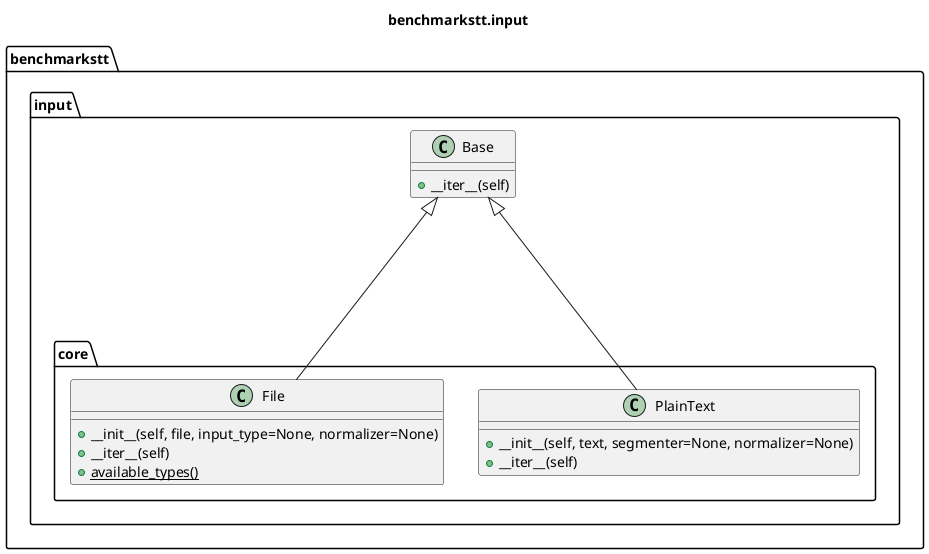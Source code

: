 @startuml

title benchmarkstt.input

package benchmarkstt.input {

	class benchmarkstt.input.Base [[https://benchmarkstt.readthedocs.io/en/latest/modules/benchmarkstt.input.html#benchmarkstt.input.Base]] {
		+__iter__(self)
	}


}

package benchmarkstt.input.core {

	class benchmarkstt.input.core.File [[https://benchmarkstt.readthedocs.io/en/latest/modules/benchmarkstt.input.core.html#benchmarkstt.input.core.File]] {
		+__init__(self, file, input_type=None, normalizer=None)
		+__iter__(self)
		{static} +available_types()
	}


	class benchmarkstt.input.core.PlainText [[https://benchmarkstt.readthedocs.io/en/latest/modules/benchmarkstt.input.core.html#benchmarkstt.input.core.PlainText]] {
		+__init__(self, text, segmenter=None, normalizer=None)
		+__iter__(self)
	}

}


benchmarkstt.input.core.File --up--|> benchmarkstt.input.Base
benchmarkstt.input.core.PlainText --up--|> benchmarkstt.input.Base

@enduml